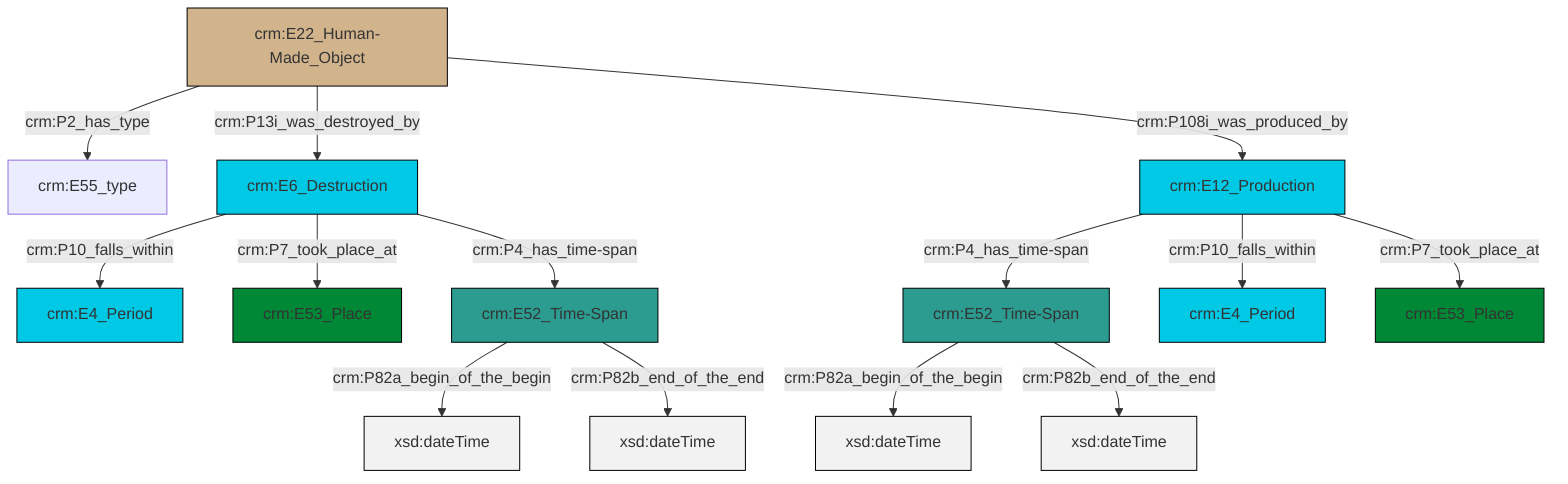 graph TD
classDef Literal fill:#f2f2f2,stroke:#000000;
classDef CRM_Entity fill:#FFFFFF,stroke:#000000;
classDef Temporal_Entity fill:#00C9E6, stroke:#000000;
classDef Type fill:#E18312, stroke:#000000;
classDef Time-Span fill:#2C9C91, stroke:#000000;
classDef Appellation fill:#FFEB7F, stroke:#000000;
classDef Place fill:#008836, stroke:#000000;
classDef Persistent_Item fill:#B266B2, stroke:#000000;
classDef Conceptual_Object fill:#FFD700, stroke:#000000;
classDef Physical_Thing fill:#D2B48C, stroke:#000000;
classDef Actor fill:#f58aad, stroke:#000000;
classDef PC_Classes fill:#4ce600, stroke:#000000;
classDef Multi fill:#cccccc,stroke:#000000;

0["crm:E22_Human-Made_Object"]:::Physical_Thing -->|crm:P2_has_type| 1["crm:E55_type"]:::Default
5["crm:E52_Time-Span"]:::Time-Span -->|crm:P82a_begin_of_the_begin| 6[xsd:dateTime]:::Literal
7["crm:E52_Time-Span"]:::Time-Span -->|crm:P82a_begin_of_the_begin| 8[xsd:dateTime]:::Literal
12["crm:E6_Destruction"]:::Temporal_Entity -->|crm:P10_falls_within| 13["crm:E4_Period"]:::Temporal_Entity
0["crm:E22_Human-Made_Object"]:::Physical_Thing -->|crm:P13i_was_destroyed_by| 12["crm:E6_Destruction"]:::Temporal_Entity
0["crm:E22_Human-Made_Object"]:::Physical_Thing -->|crm:P108i_was_produced_by| 15["crm:E12_Production"]:::Temporal_Entity
15["crm:E12_Production"]:::Temporal_Entity -->|crm:P4_has_time-span| 7["crm:E52_Time-Span"]:::Time-Span
12["crm:E6_Destruction"]:::Temporal_Entity -->|crm:P7_took_place_at| 9["crm:E53_Place"]:::Place
5["crm:E52_Time-Span"]:::Time-Span -->|crm:P82b_end_of_the_end| 17[xsd:dateTime]:::Literal
15["crm:E12_Production"]:::Temporal_Entity -->|crm:P10_falls_within| 18["crm:E4_Period"]:::Temporal_Entity
15["crm:E12_Production"]:::Temporal_Entity -->|crm:P7_took_place_at| 2["crm:E53_Place"]:::Place
7["crm:E52_Time-Span"]:::Time-Span -->|crm:P82b_end_of_the_end| 21[xsd:dateTime]:::Literal
12["crm:E6_Destruction"]:::Temporal_Entity -->|crm:P4_has_time-span| 5["crm:E52_Time-Span"]:::Time-Span